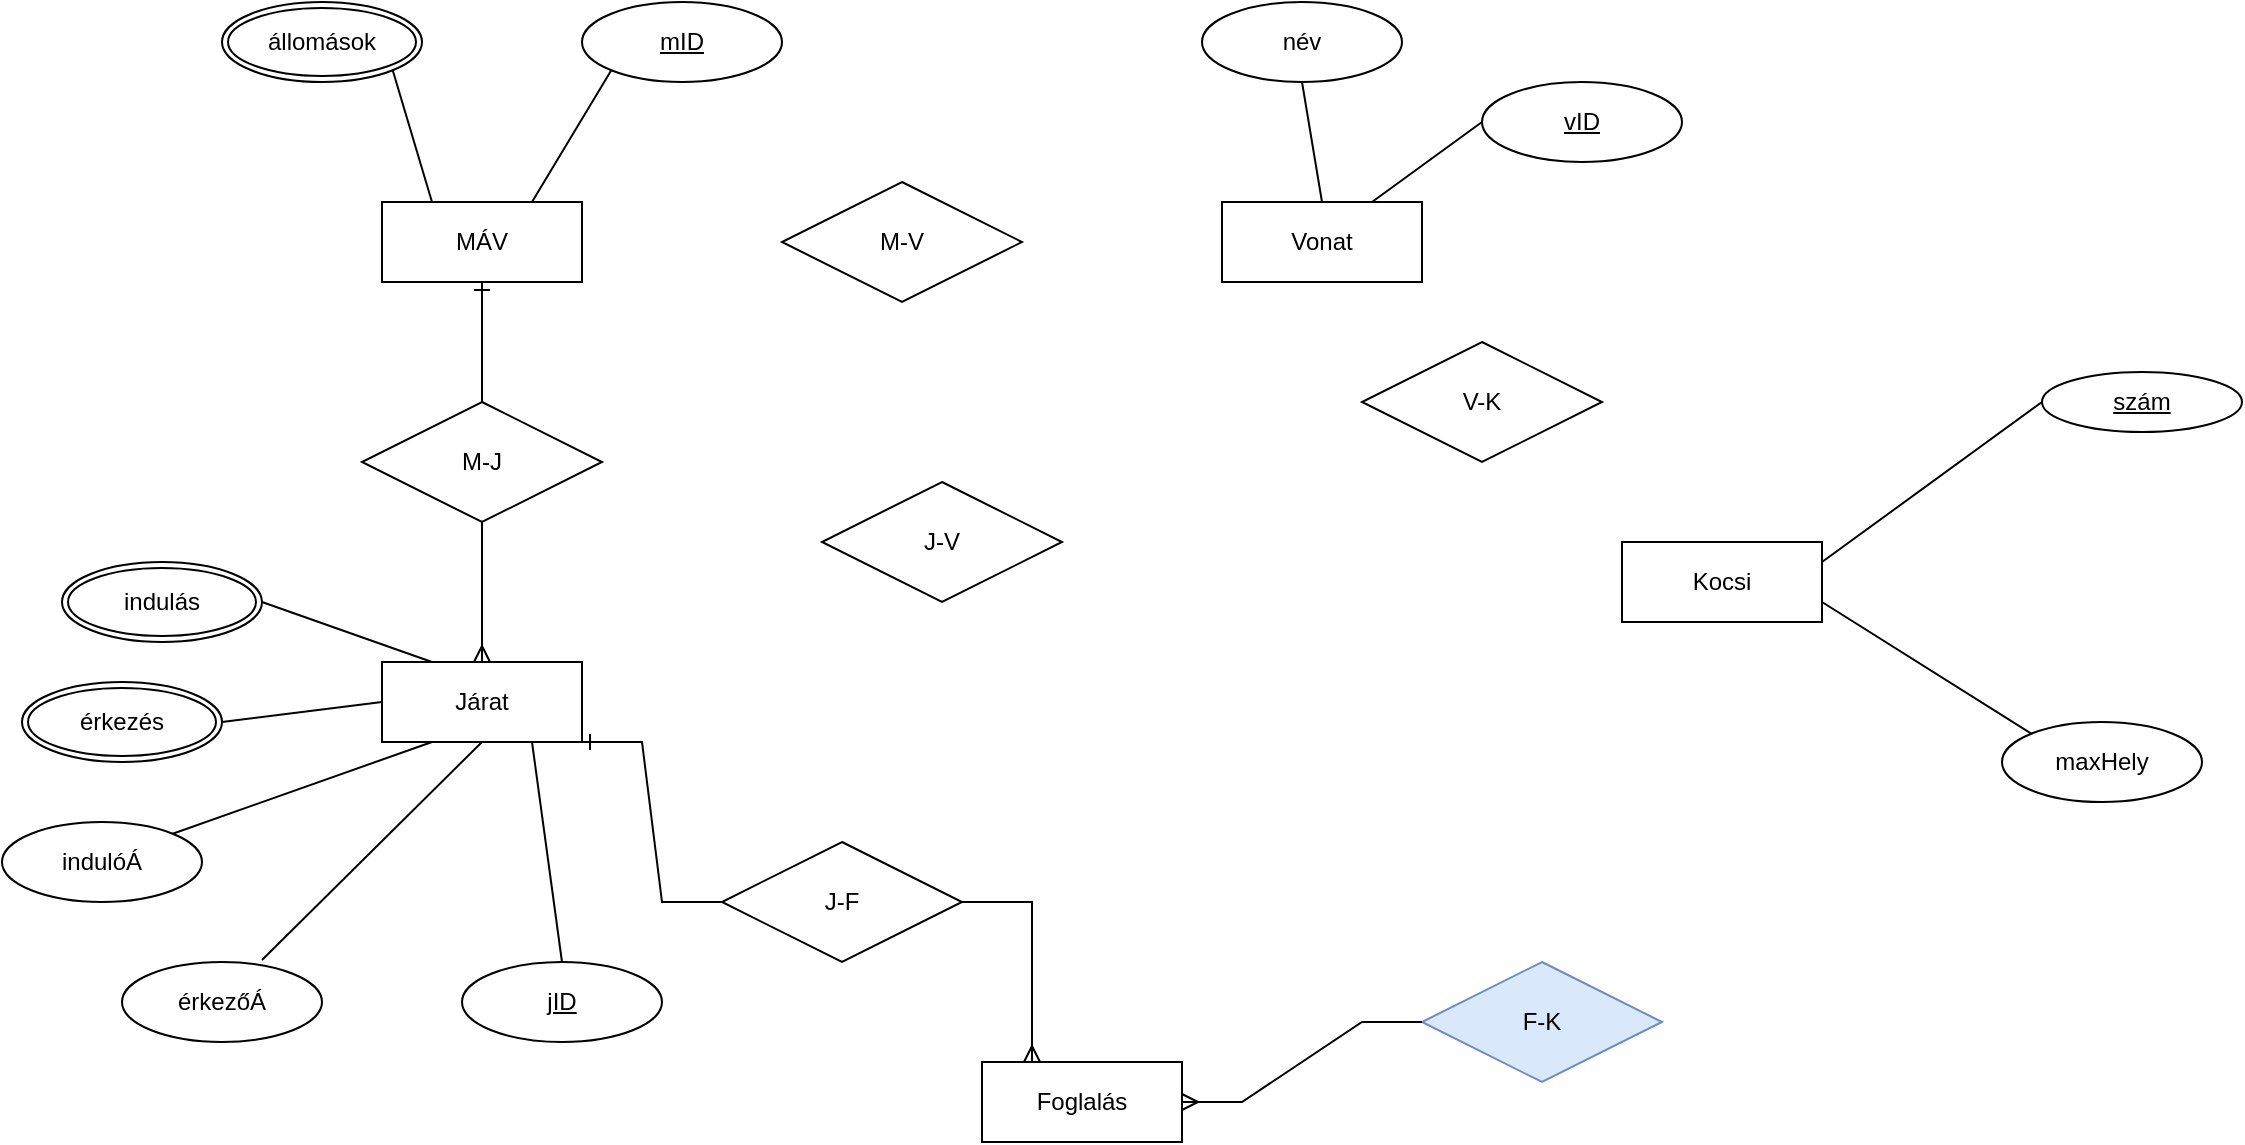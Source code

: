 <mxfile version="20.4.0" type="github">
  <diagram id="R2lEEEUBdFMjLlhIrx00" name="Page-1">
    <mxGraphModel dx="786" dy="1297" grid="1" gridSize="10" guides="1" tooltips="1" connect="1" arrows="1" fold="1" page="0" pageScale="1" pageWidth="850" pageHeight="1100" math="0" shadow="0" extFonts="Permanent Marker^https://fonts.googleapis.com/css?family=Permanent+Marker">
      <root>
        <mxCell id="0" />
        <mxCell id="1" parent="0" />
        <mxCell id="qLwgue1h8SCXyNeNyjKR-14" value="Vonat" style="whiteSpace=wrap;html=1;align=center;" vertex="1" parent="1">
          <mxGeometry x="400" y="-580" width="100" height="40" as="geometry" />
        </mxCell>
        <mxCell id="qLwgue1h8SCXyNeNyjKR-15" value="Járat" style="whiteSpace=wrap;html=1;align=center;" vertex="1" parent="1">
          <mxGeometry x="-20" y="-350" width="100" height="40" as="geometry" />
        </mxCell>
        <mxCell id="qLwgue1h8SCXyNeNyjKR-16" value="MÁV" style="whiteSpace=wrap;html=1;align=center;" vertex="1" parent="1">
          <mxGeometry x="-20" y="-580" width="100" height="40" as="geometry" />
        </mxCell>
        <mxCell id="qLwgue1h8SCXyNeNyjKR-17" value="Kocsi" style="whiteSpace=wrap;html=1;align=center;" vertex="1" parent="1">
          <mxGeometry x="600" y="-410" width="100" height="40" as="geometry" />
        </mxCell>
        <mxCell id="qLwgue1h8SCXyNeNyjKR-18" value="Foglalás" style="whiteSpace=wrap;html=1;align=center;" vertex="1" parent="1">
          <mxGeometry x="280" y="-150" width="100" height="40" as="geometry" />
        </mxCell>
        <mxCell id="qLwgue1h8SCXyNeNyjKR-20" value="indulóÁ" style="ellipse;whiteSpace=wrap;html=1;align=center;" vertex="1" parent="1">
          <mxGeometry x="-210" y="-270" width="100" height="40" as="geometry" />
        </mxCell>
        <mxCell id="qLwgue1h8SCXyNeNyjKR-21" value="érkezőÁ" style="ellipse;whiteSpace=wrap;html=1;align=center;" vertex="1" parent="1">
          <mxGeometry x="-150" y="-200" width="100" height="40" as="geometry" />
        </mxCell>
        <mxCell id="qLwgue1h8SCXyNeNyjKR-22" value="név" style="ellipse;whiteSpace=wrap;html=1;align=center;" vertex="1" parent="1">
          <mxGeometry x="390" y="-680" width="100" height="40" as="geometry" />
        </mxCell>
        <mxCell id="qLwgue1h8SCXyNeNyjKR-23" value="maxHely" style="ellipse;whiteSpace=wrap;html=1;align=center;" vertex="1" parent="1">
          <mxGeometry x="790" y="-320" width="100" height="40" as="geometry" />
        </mxCell>
        <mxCell id="qLwgue1h8SCXyNeNyjKR-24" value="mID" style="ellipse;whiteSpace=wrap;html=1;align=center;fontStyle=4;" vertex="1" parent="1">
          <mxGeometry x="80" y="-680" width="100" height="40" as="geometry" />
        </mxCell>
        <mxCell id="qLwgue1h8SCXyNeNyjKR-25" value="jID" style="ellipse;whiteSpace=wrap;html=1;align=center;fontStyle=4;" vertex="1" parent="1">
          <mxGeometry x="20" y="-200" width="100" height="40" as="geometry" />
        </mxCell>
        <mxCell id="qLwgue1h8SCXyNeNyjKR-26" value="szám" style="ellipse;whiteSpace=wrap;html=1;align=center;fontStyle=4;" vertex="1" parent="1">
          <mxGeometry x="810" y="-495" width="100" height="30" as="geometry" />
        </mxCell>
        <mxCell id="qLwgue1h8SCXyNeNyjKR-27" value="vID" style="ellipse;whiteSpace=wrap;html=1;align=center;fontStyle=4;" vertex="1" parent="1">
          <mxGeometry x="530" y="-640" width="100" height="40" as="geometry" />
        </mxCell>
        <mxCell id="qLwgue1h8SCXyNeNyjKR-28" value="M-V" style="shape=rhombus;perimeter=rhombusPerimeter;whiteSpace=wrap;html=1;align=center;" vertex="1" parent="1">
          <mxGeometry x="180" y="-590" width="120" height="60" as="geometry" />
        </mxCell>
        <mxCell id="qLwgue1h8SCXyNeNyjKR-29" value="M-J" style="shape=rhombus;perimeter=rhombusPerimeter;whiteSpace=wrap;html=1;align=center;" vertex="1" parent="1">
          <mxGeometry x="-30" y="-480" width="120" height="60" as="geometry" />
        </mxCell>
        <mxCell id="qLwgue1h8SCXyNeNyjKR-30" value="J-V" style="shape=rhombus;perimeter=rhombusPerimeter;whiteSpace=wrap;html=1;align=center;" vertex="1" parent="1">
          <mxGeometry x="200" y="-440" width="120" height="60" as="geometry" />
        </mxCell>
        <mxCell id="qLwgue1h8SCXyNeNyjKR-31" value="V-K" style="shape=rhombus;perimeter=rhombusPerimeter;whiteSpace=wrap;html=1;align=center;" vertex="1" parent="1">
          <mxGeometry x="470" y="-510" width="120" height="60" as="geometry" />
        </mxCell>
        <mxCell id="qLwgue1h8SCXyNeNyjKR-32" value="J-F" style="shape=rhombus;perimeter=rhombusPerimeter;whiteSpace=wrap;html=1;align=center;" vertex="1" parent="1">
          <mxGeometry x="150" y="-260" width="120" height="60" as="geometry" />
        </mxCell>
        <mxCell id="qLwgue1h8SCXyNeNyjKR-33" value="F-K" style="shape=rhombus;perimeter=rhombusPerimeter;whiteSpace=wrap;html=1;align=center;fillColor=#dae8fc;strokeColor=#6c8ebf;" vertex="1" parent="1">
          <mxGeometry x="500" y="-200" width="120" height="60" as="geometry" />
        </mxCell>
        <mxCell id="qLwgue1h8SCXyNeNyjKR-34" value="indulás" style="ellipse;shape=doubleEllipse;margin=3;whiteSpace=wrap;html=1;align=center;" vertex="1" parent="1">
          <mxGeometry x="-180" y="-400" width="100" height="40" as="geometry" />
        </mxCell>
        <mxCell id="qLwgue1h8SCXyNeNyjKR-35" value="érkezés" style="ellipse;shape=doubleEllipse;margin=3;whiteSpace=wrap;html=1;align=center;" vertex="1" parent="1">
          <mxGeometry x="-200" y="-340" width="100" height="40" as="geometry" />
        </mxCell>
        <mxCell id="qLwgue1h8SCXyNeNyjKR-36" value="állomások" style="ellipse;shape=doubleEllipse;margin=3;whiteSpace=wrap;html=1;align=center;" vertex="1" parent="1">
          <mxGeometry x="-100" y="-680" width="100" height="40" as="geometry" />
        </mxCell>
        <mxCell id="qLwgue1h8SCXyNeNyjKR-37" value="" style="endArrow=none;html=1;rounded=0;entryX=0.25;entryY=0;entryDx=0;entryDy=0;exitX=1;exitY=1;exitDx=0;exitDy=0;" edge="1" parent="1" source="qLwgue1h8SCXyNeNyjKR-36" target="qLwgue1h8SCXyNeNyjKR-16">
          <mxGeometry relative="1" as="geometry">
            <mxPoint x="-190" y="-470" as="sourcePoint" />
            <mxPoint x="-30" y="-470" as="targetPoint" />
          </mxGeometry>
        </mxCell>
        <mxCell id="qLwgue1h8SCXyNeNyjKR-38" value="" style="endArrow=none;html=1;rounded=0;entryX=0.75;entryY=0;entryDx=0;entryDy=0;exitX=0;exitY=1;exitDx=0;exitDy=0;" edge="1" parent="1" source="qLwgue1h8SCXyNeNyjKR-24" target="qLwgue1h8SCXyNeNyjKR-16">
          <mxGeometry relative="1" as="geometry">
            <mxPoint x="-190" y="-470" as="sourcePoint" />
            <mxPoint x="-30" y="-470" as="targetPoint" />
          </mxGeometry>
        </mxCell>
        <mxCell id="qLwgue1h8SCXyNeNyjKR-39" value="" style="endArrow=none;html=1;rounded=0;entryX=0.25;entryY=0;entryDx=0;entryDy=0;exitX=1;exitY=0.5;exitDx=0;exitDy=0;" edge="1" parent="1" source="qLwgue1h8SCXyNeNyjKR-34" target="qLwgue1h8SCXyNeNyjKR-15">
          <mxGeometry relative="1" as="geometry">
            <mxPoint x="-190" y="-270" as="sourcePoint" />
            <mxPoint x="-30" y="-270" as="targetPoint" />
          </mxGeometry>
        </mxCell>
        <mxCell id="qLwgue1h8SCXyNeNyjKR-41" value="" style="endArrow=none;html=1;rounded=0;entryX=0;entryY=0.5;entryDx=0;entryDy=0;exitX=1;exitY=0.5;exitDx=0;exitDy=0;" edge="1" parent="1" source="qLwgue1h8SCXyNeNyjKR-35" target="qLwgue1h8SCXyNeNyjKR-15">
          <mxGeometry relative="1" as="geometry">
            <mxPoint x="-190" y="-270" as="sourcePoint" />
            <mxPoint x="-30" y="-270" as="targetPoint" />
          </mxGeometry>
        </mxCell>
        <mxCell id="qLwgue1h8SCXyNeNyjKR-42" value="" style="endArrow=none;html=1;rounded=0;entryX=0.25;entryY=1;entryDx=0;entryDy=0;exitX=1;exitY=0;exitDx=0;exitDy=0;" edge="1" parent="1" source="qLwgue1h8SCXyNeNyjKR-20" target="qLwgue1h8SCXyNeNyjKR-15">
          <mxGeometry relative="1" as="geometry">
            <mxPoint x="-190" y="-270" as="sourcePoint" />
            <mxPoint x="-30" y="-270" as="targetPoint" />
          </mxGeometry>
        </mxCell>
        <mxCell id="qLwgue1h8SCXyNeNyjKR-43" value="" style="endArrow=none;html=1;rounded=0;entryX=0.5;entryY=1;entryDx=0;entryDy=0;exitX=0.7;exitY=-0.025;exitDx=0;exitDy=0;exitPerimeter=0;" edge="1" parent="1" source="qLwgue1h8SCXyNeNyjKR-21" target="qLwgue1h8SCXyNeNyjKR-15">
          <mxGeometry relative="1" as="geometry">
            <mxPoint x="-190" y="-270" as="sourcePoint" />
            <mxPoint x="-30" y="-270" as="targetPoint" />
          </mxGeometry>
        </mxCell>
        <mxCell id="qLwgue1h8SCXyNeNyjKR-44" value="" style="endArrow=none;html=1;rounded=0;entryX=0.75;entryY=1;entryDx=0;entryDy=0;exitX=0.5;exitY=0;exitDx=0;exitDy=0;" edge="1" parent="1" source="qLwgue1h8SCXyNeNyjKR-25" target="qLwgue1h8SCXyNeNyjKR-15">
          <mxGeometry relative="1" as="geometry">
            <mxPoint x="-190" y="-270" as="sourcePoint" />
            <mxPoint x="-30" y="-270" as="targetPoint" />
          </mxGeometry>
        </mxCell>
        <mxCell id="qLwgue1h8SCXyNeNyjKR-45" value="" style="endArrow=none;html=1;rounded=0;entryX=0.5;entryY=1;entryDx=0;entryDy=0;exitX=0.5;exitY=0;exitDx=0;exitDy=0;" edge="1" parent="1" source="qLwgue1h8SCXyNeNyjKR-14" target="qLwgue1h8SCXyNeNyjKR-22">
          <mxGeometry relative="1" as="geometry">
            <mxPoint x="470" y="-570" as="sourcePoint" />
            <mxPoint x="630" y="-570" as="targetPoint" />
          </mxGeometry>
        </mxCell>
        <mxCell id="qLwgue1h8SCXyNeNyjKR-46" value="" style="endArrow=none;html=1;rounded=0;entryX=0;entryY=0.5;entryDx=0;entryDy=0;exitX=0.75;exitY=0;exitDx=0;exitDy=0;" edge="1" parent="1" source="qLwgue1h8SCXyNeNyjKR-14" target="qLwgue1h8SCXyNeNyjKR-27">
          <mxGeometry relative="1" as="geometry">
            <mxPoint x="470" y="-570" as="sourcePoint" />
            <mxPoint x="630" y="-570" as="targetPoint" />
          </mxGeometry>
        </mxCell>
        <mxCell id="qLwgue1h8SCXyNeNyjKR-47" value="" style="endArrow=none;html=1;rounded=0;entryX=1;entryY=0.25;entryDx=0;entryDy=0;exitX=0;exitY=0.5;exitDx=0;exitDy=0;" edge="1" parent="1" source="qLwgue1h8SCXyNeNyjKR-26" target="qLwgue1h8SCXyNeNyjKR-17">
          <mxGeometry relative="1" as="geometry">
            <mxPoint x="470" y="-370" as="sourcePoint" />
            <mxPoint x="630" y="-370" as="targetPoint" />
          </mxGeometry>
        </mxCell>
        <mxCell id="qLwgue1h8SCXyNeNyjKR-48" value="" style="endArrow=none;html=1;rounded=0;entryX=1;entryY=0.75;entryDx=0;entryDy=0;exitX=0;exitY=0;exitDx=0;exitDy=0;" edge="1" parent="1" source="qLwgue1h8SCXyNeNyjKR-23" target="qLwgue1h8SCXyNeNyjKR-17">
          <mxGeometry relative="1" as="geometry">
            <mxPoint x="470" y="-370" as="sourcePoint" />
            <mxPoint x="630" y="-370" as="targetPoint" />
          </mxGeometry>
        </mxCell>
        <mxCell id="qLwgue1h8SCXyNeNyjKR-49" value="" style="fontSize=12;html=1;endArrow=ERone;endFill=1;rounded=0;exitX=0.5;exitY=0;exitDx=0;exitDy=0;entryX=0.5;entryY=1;entryDx=0;entryDy=0;" edge="1" parent="1" source="qLwgue1h8SCXyNeNyjKR-29" target="qLwgue1h8SCXyNeNyjKR-16">
          <mxGeometry width="100" height="100" relative="1" as="geometry">
            <mxPoint x="80" y="-410" as="sourcePoint" />
            <mxPoint x="180" y="-510" as="targetPoint" />
          </mxGeometry>
        </mxCell>
        <mxCell id="qLwgue1h8SCXyNeNyjKR-50" value="" style="fontSize=12;html=1;endArrow=ERmany;rounded=0;exitX=0.5;exitY=1;exitDx=0;exitDy=0;entryX=0.5;entryY=0;entryDx=0;entryDy=0;" edge="1" parent="1" source="qLwgue1h8SCXyNeNyjKR-29" target="qLwgue1h8SCXyNeNyjKR-15">
          <mxGeometry width="100" height="100" relative="1" as="geometry">
            <mxPoint x="-30" y="-520" as="sourcePoint" />
            <mxPoint x="70" y="-620" as="targetPoint" />
          </mxGeometry>
        </mxCell>
        <mxCell id="qLwgue1h8SCXyNeNyjKR-51" value="" style="edgeStyle=entityRelationEdgeStyle;fontSize=12;html=1;endArrow=ERone;endFill=1;rounded=0;exitX=0;exitY=0.5;exitDx=0;exitDy=0;entryX=1;entryY=1;entryDx=0;entryDy=0;" edge="1" parent="1" source="qLwgue1h8SCXyNeNyjKR-32" target="qLwgue1h8SCXyNeNyjKR-15">
          <mxGeometry width="100" height="100" relative="1" as="geometry">
            <mxPoint x="150" y="-320" as="sourcePoint" />
            <mxPoint x="250" y="-420" as="targetPoint" />
          </mxGeometry>
        </mxCell>
        <mxCell id="qLwgue1h8SCXyNeNyjKR-52" value="" style="fontSize=12;html=1;endArrow=ERmany;rounded=0;exitX=1;exitY=0.5;exitDx=0;exitDy=0;entryX=0.25;entryY=0;entryDx=0;entryDy=0;edgeStyle=orthogonalEdgeStyle;" edge="1" parent="1" source="qLwgue1h8SCXyNeNyjKR-32" target="qLwgue1h8SCXyNeNyjKR-18">
          <mxGeometry width="100" height="100" relative="1" as="geometry">
            <mxPoint x="150" y="-320" as="sourcePoint" />
            <mxPoint x="250" y="-420" as="targetPoint" />
          </mxGeometry>
        </mxCell>
        <mxCell id="qLwgue1h8SCXyNeNyjKR-53" value="" style="edgeStyle=entityRelationEdgeStyle;fontSize=12;html=1;endArrow=ERmany;rounded=0;entryX=1;entryY=0.5;entryDx=0;entryDy=0;exitX=0;exitY=0.5;exitDx=0;exitDy=0;" edge="1" parent="1" source="qLwgue1h8SCXyNeNyjKR-33" target="qLwgue1h8SCXyNeNyjKR-18">
          <mxGeometry width="100" height="100" relative="1" as="geometry">
            <mxPoint x="420" y="-320" as="sourcePoint" />
            <mxPoint x="520" y="-420" as="targetPoint" />
          </mxGeometry>
        </mxCell>
      </root>
    </mxGraphModel>
  </diagram>
</mxfile>
